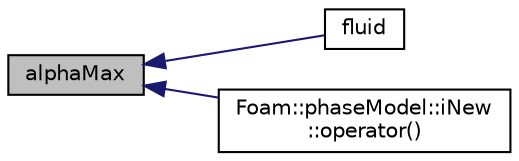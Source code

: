 digraph "alphaMax"
{
  bgcolor="transparent";
  edge [fontname="Helvetica",fontsize="10",labelfontname="Helvetica",labelfontsize="10"];
  node [fontname="Helvetica",fontsize="10",shape=record];
  rankdir="LR";
  Node1 [label="alphaMax",height=0.2,width=0.4,color="black", fillcolor="grey75", style="filled", fontcolor="black"];
  Node1 -> Node2 [dir="back",color="midnightblue",fontsize="10",style="solid",fontname="Helvetica"];
  Node2 [label="fluid",height=0.2,width=0.4,color="black",URL="$a01877.html#ad6ca9dde5a3f592b8b994b502adc6d4f",tooltip="Return the twoPhaseSystem to which this phase belongs. "];
  Node1 -> Node3 [dir="back",color="midnightblue",fontsize="10",style="solid",fontname="Helvetica"];
  Node3 [label="Foam::phaseModel::iNew\l::operator()",height=0.2,width=0.4,color="black",URL="$a01089.html#ae95dfbd46024c595c9d962e961e141ed"];
}
